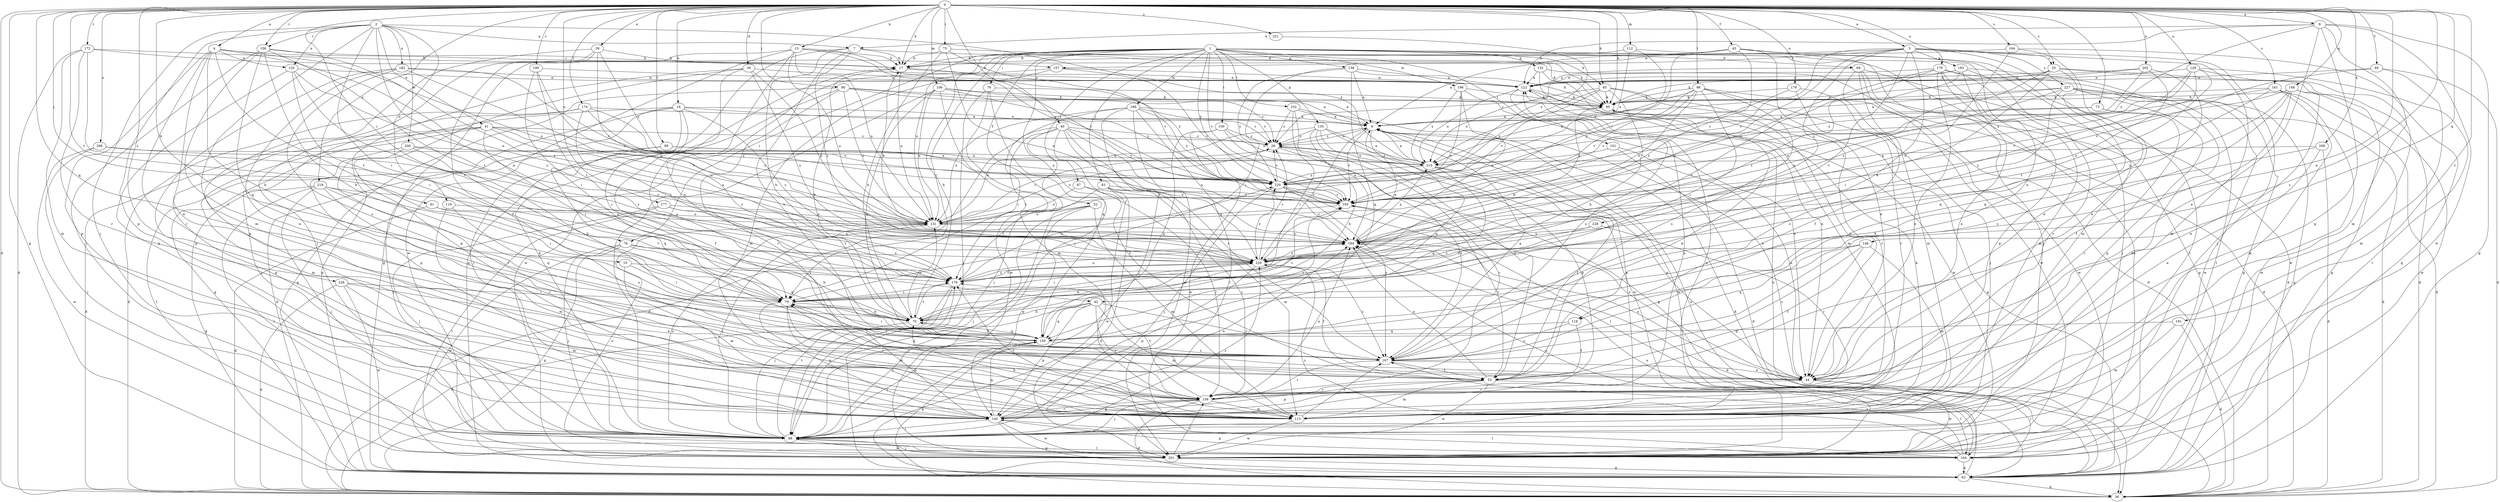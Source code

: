 strict digraph  {
0;
1;
2;
3;
4;
6;
7;
8;
10;
13;
16;
17;
25;
26;
30;
36;
39;
40;
41;
42;
44;
45;
49;
52;
53;
62;
65;
69;
70;
73;
75;
76;
78;
79;
80;
81;
83;
87;
88;
95;
98;
99;
100;
101;
102;
104;
106;
112;
113;
118;
119;
120;
122;
128;
131;
132;
135;
138;
140;
146;
148;
150;
156;
157;
158;
161;
164;
167;
172;
174;
176;
177;
178;
179;
182;
183;
184;
190;
191;
193;
196;
199;
200;
201;
202;
206;
208;
210;
218;
220;
221;
226;
227;
228;
229;
0 -> 3  [label=a];
0 -> 4  [label=a];
0 -> 6  [label=a];
0 -> 10  [label=b];
0 -> 13  [label=b];
0 -> 16  [label=b];
0 -> 17  [label=b];
0 -> 25  [label=c];
0 -> 30  [label=d];
0 -> 36  [label=d];
0 -> 39  [label=e];
0 -> 40  [label=e];
0 -> 45  [label=f];
0 -> 49  [label=f];
0 -> 62  [label=g];
0 -> 65  [label=h];
0 -> 73  [label=i];
0 -> 75  [label=i];
0 -> 76  [label=i];
0 -> 80  [label=j];
0 -> 81  [label=j];
0 -> 95  [label=k];
0 -> 98  [label=l];
0 -> 99  [label=l];
0 -> 106  [label=m];
0 -> 112  [label=m];
0 -> 118  [label=n];
0 -> 128  [label=o];
0 -> 146  [label=q];
0 -> 148  [label=q];
0 -> 150  [label=q];
0 -> 156  [label=r];
0 -> 161  [label=s];
0 -> 164  [label=s];
0 -> 167  [label=s];
0 -> 172  [label=t];
0 -> 174  [label=t];
0 -> 176  [label=t];
0 -> 177  [label=u];
0 -> 178  [label=u];
0 -> 179  [label=u];
0 -> 190  [label=v];
0 -> 191  [label=v];
0 -> 202  [label=x];
0 -> 206  [label=x];
0 -> 208  [label=x];
0 -> 218  [label=y];
0 -> 221  [label=z];
0 -> 226  [label=z];
1 -> 52  [label=f];
1 -> 65  [label=h];
1 -> 69  [label=h];
1 -> 70  [label=h];
1 -> 76  [label=i];
1 -> 78  [label=i];
1 -> 79  [label=i];
1 -> 83  [label=j];
1 -> 87  [label=j];
1 -> 88  [label=j];
1 -> 100  [label=l];
1 -> 101  [label=l];
1 -> 102  [label=l];
1 -> 104  [label=l];
1 -> 118  [label=n];
1 -> 131  [label=o];
1 -> 132  [label=p];
1 -> 135  [label=p];
1 -> 138  [label=p];
1 -> 193  [label=v];
1 -> 196  [label=w];
1 -> 199  [label=w];
1 -> 220  [label=y];
2 -> 7  [label=a];
2 -> 41  [label=e];
2 -> 42  [label=e];
2 -> 79  [label=i];
2 -> 88  [label=j];
2 -> 113  [label=m];
2 -> 119  [label=n];
2 -> 120  [label=n];
2 -> 140  [label=p];
2 -> 156  [label=r];
2 -> 182  [label=u];
2 -> 200  [label=w];
2 -> 210  [label=x];
3 -> 17  [label=b];
3 -> 25  [label=c];
3 -> 42  [label=e];
3 -> 44  [label=e];
3 -> 88  [label=j];
3 -> 113  [label=m];
3 -> 157  [label=r];
3 -> 176  [label=t];
3 -> 183  [label=u];
3 -> 193  [label=v];
3 -> 227  [label=z];
3 -> 228  [label=z];
3 -> 229  [label=z];
4 -> 44  [label=e];
4 -> 70  [label=h];
4 -> 79  [label=i];
4 -> 120  [label=n];
4 -> 131  [label=o];
4 -> 140  [label=p];
4 -> 157  [label=r];
4 -> 158  [label=r];
4 -> 184  [label=u];
6 -> 7  [label=a];
6 -> 44  [label=e];
6 -> 62  [label=g];
6 -> 113  [label=m];
6 -> 122  [label=n];
6 -> 140  [label=p];
6 -> 201  [label=w];
6 -> 220  [label=y];
7 -> 17  [label=b];
7 -> 62  [label=g];
7 -> 70  [label=h];
7 -> 95  [label=k];
7 -> 167  [label=s];
7 -> 229  [label=z];
8 -> 26  [label=c];
8 -> 36  [label=d];
8 -> 150  [label=q];
8 -> 193  [label=v];
8 -> 201  [label=w];
8 -> 229  [label=z];
10 -> 79  [label=i];
10 -> 113  [label=m];
10 -> 176  [label=t];
13 -> 17  [label=b];
13 -> 62  [label=g];
13 -> 131  [label=o];
13 -> 150  [label=q];
13 -> 184  [label=u];
13 -> 193  [label=v];
13 -> 201  [label=w];
13 -> 220  [label=y];
16 -> 8  [label=a];
16 -> 26  [label=c];
16 -> 36  [label=d];
16 -> 53  [label=f];
16 -> 62  [label=g];
16 -> 79  [label=i];
16 -> 140  [label=p];
16 -> 229  [label=z];
17 -> 122  [label=n];
17 -> 131  [label=o];
17 -> 220  [label=y];
25 -> 36  [label=d];
25 -> 62  [label=g];
25 -> 79  [label=i];
25 -> 95  [label=k];
25 -> 122  [label=n];
25 -> 150  [label=q];
25 -> 184  [label=u];
26 -> 8  [label=a];
26 -> 131  [label=o];
26 -> 158  [label=r];
26 -> 167  [label=s];
26 -> 210  [label=x];
30 -> 62  [label=g];
30 -> 122  [label=n];
30 -> 140  [label=p];
30 -> 167  [label=s];
30 -> 184  [label=u];
30 -> 229  [label=z];
39 -> 17  [label=b];
39 -> 53  [label=f];
39 -> 88  [label=j];
39 -> 140  [label=p];
39 -> 176  [label=t];
39 -> 220  [label=y];
40 -> 26  [label=c];
40 -> 36  [label=d];
40 -> 53  [label=f];
40 -> 88  [label=j];
40 -> 167  [label=s];
40 -> 176  [label=t];
40 -> 184  [label=u];
40 -> 220  [label=y];
40 -> 229  [label=z];
41 -> 26  [label=c];
41 -> 36  [label=d];
41 -> 79  [label=i];
41 -> 113  [label=m];
41 -> 131  [label=o];
41 -> 140  [label=p];
41 -> 184  [label=u];
41 -> 220  [label=y];
42 -> 70  [label=h];
42 -> 88  [label=j];
42 -> 113  [label=m];
42 -> 140  [label=p];
42 -> 150  [label=q];
42 -> 158  [label=r];
42 -> 167  [label=s];
44 -> 104  [label=l];
44 -> 158  [label=r];
44 -> 184  [label=u];
44 -> 193  [label=v];
44 -> 201  [label=w];
45 -> 8  [label=a];
45 -> 17  [label=b];
45 -> 44  [label=e];
45 -> 88  [label=j];
45 -> 104  [label=l];
45 -> 193  [label=v];
45 -> 229  [label=z];
49 -> 36  [label=d];
49 -> 113  [label=m];
49 -> 122  [label=n];
49 -> 193  [label=v];
52 -> 62  [label=g];
52 -> 88  [label=j];
52 -> 113  [label=m];
52 -> 131  [label=o];
52 -> 140  [label=p];
53 -> 95  [label=k];
53 -> 104  [label=l];
53 -> 113  [label=m];
53 -> 140  [label=p];
53 -> 158  [label=r];
53 -> 184  [label=u];
53 -> 193  [label=v];
53 -> 201  [label=w];
62 -> 8  [label=a];
62 -> 36  [label=d];
62 -> 122  [label=n];
62 -> 184  [label=u];
65 -> 44  [label=e];
65 -> 70  [label=h];
65 -> 95  [label=k];
65 -> 158  [label=r];
65 -> 193  [label=v];
65 -> 210  [label=x];
65 -> 220  [label=y];
69 -> 36  [label=d];
69 -> 53  [label=f];
69 -> 62  [label=g];
69 -> 113  [label=m];
69 -> 122  [label=n];
69 -> 201  [label=w];
70 -> 17  [label=b];
70 -> 131  [label=o];
70 -> 140  [label=p];
70 -> 150  [label=q];
70 -> 176  [label=t];
70 -> 193  [label=v];
73 -> 8  [label=a];
73 -> 26  [label=c];
73 -> 36  [label=d];
73 -> 158  [label=r];
75 -> 17  [label=b];
75 -> 70  [label=h];
75 -> 95  [label=k];
75 -> 184  [label=u];
75 -> 193  [label=v];
76 -> 62  [label=g];
76 -> 70  [label=h];
76 -> 88  [label=j];
76 -> 150  [label=q];
76 -> 201  [label=w];
76 -> 229  [label=z];
78 -> 88  [label=j];
78 -> 95  [label=k];
78 -> 150  [label=q];
78 -> 201  [label=w];
79 -> 70  [label=h];
79 -> 113  [label=m];
79 -> 140  [label=p];
79 -> 158  [label=r];
80 -> 8  [label=a];
80 -> 26  [label=c];
80 -> 62  [label=g];
80 -> 88  [label=j];
80 -> 95  [label=k];
80 -> 131  [label=o];
80 -> 158  [label=r];
81 -> 36  [label=d];
81 -> 131  [label=o];
81 -> 176  [label=t];
83 -> 36  [label=d];
83 -> 113  [label=m];
83 -> 158  [label=r];
83 -> 176  [label=t];
83 -> 193  [label=v];
83 -> 201  [label=w];
87 -> 131  [label=o];
87 -> 158  [label=r];
87 -> 193  [label=v];
88 -> 17  [label=b];
88 -> 104  [label=l];
88 -> 122  [label=n];
88 -> 131  [label=o];
88 -> 176  [label=t];
88 -> 201  [label=w];
88 -> 229  [label=z];
95 -> 8  [label=a];
95 -> 62  [label=g];
98 -> 36  [label=d];
98 -> 79  [label=i];
98 -> 88  [label=j];
98 -> 95  [label=k];
98 -> 131  [label=o];
98 -> 167  [label=s];
98 -> 193  [label=v];
98 -> 210  [label=x];
98 -> 220  [label=y];
99 -> 88  [label=j];
99 -> 150  [label=q];
99 -> 210  [label=x];
99 -> 220  [label=y];
100 -> 26  [label=c];
100 -> 62  [label=g];
100 -> 150  [label=q];
100 -> 201  [label=w];
100 -> 210  [label=x];
101 -> 36  [label=d];
101 -> 44  [label=e];
101 -> 210  [label=x];
102 -> 8  [label=a];
102 -> 26  [label=c];
102 -> 44  [label=e];
102 -> 79  [label=i];
102 -> 184  [label=u];
104 -> 62  [label=g];
104 -> 140  [label=p];
104 -> 167  [label=s];
104 -> 184  [label=u];
104 -> 229  [label=z];
106 -> 8  [label=a];
106 -> 88  [label=j];
106 -> 95  [label=k];
106 -> 113  [label=m];
106 -> 131  [label=o];
106 -> 150  [label=q];
106 -> 220  [label=y];
112 -> 17  [label=b];
112 -> 113  [label=m];
112 -> 210  [label=x];
112 -> 220  [label=y];
113 -> 8  [label=a];
113 -> 70  [label=h];
113 -> 95  [label=k];
113 -> 167  [label=s];
113 -> 176  [label=t];
113 -> 201  [label=w];
118 -> 53  [label=f];
118 -> 150  [label=q];
118 -> 167  [label=s];
119 -> 113  [label=m];
119 -> 131  [label=o];
119 -> 167  [label=s];
120 -> 79  [label=i];
120 -> 122  [label=n];
120 -> 140  [label=p];
120 -> 176  [label=t];
120 -> 229  [label=z];
122 -> 95  [label=k];
122 -> 167  [label=s];
122 -> 201  [label=w];
122 -> 210  [label=x];
128 -> 104  [label=l];
128 -> 122  [label=n];
128 -> 176  [label=t];
128 -> 184  [label=u];
128 -> 193  [label=v];
128 -> 201  [label=w];
128 -> 229  [label=z];
131 -> 26  [label=c];
131 -> 88  [label=j];
131 -> 184  [label=u];
132 -> 36  [label=d];
132 -> 44  [label=e];
132 -> 113  [label=m];
132 -> 122  [label=n];
135 -> 26  [label=c];
135 -> 53  [label=f];
135 -> 70  [label=h];
135 -> 131  [label=o];
135 -> 140  [label=p];
135 -> 201  [label=w];
135 -> 210  [label=x];
138 -> 8  [label=a];
138 -> 79  [label=i];
138 -> 95  [label=k];
138 -> 122  [label=n];
138 -> 150  [label=q];
138 -> 220  [label=y];
140 -> 62  [label=g];
140 -> 88  [label=j];
140 -> 104  [label=l];
140 -> 122  [label=n];
140 -> 150  [label=q];
140 -> 158  [label=r];
140 -> 184  [label=u];
140 -> 201  [label=w];
146 -> 53  [label=f];
146 -> 113  [label=m];
146 -> 150  [label=q];
146 -> 167  [label=s];
146 -> 229  [label=z];
148 -> 44  [label=e];
148 -> 53  [label=f];
148 -> 95  [label=k];
148 -> 167  [label=s];
148 -> 184  [label=u];
148 -> 193  [label=v];
148 -> 201  [label=w];
150 -> 62  [label=g];
150 -> 70  [label=h];
150 -> 79  [label=i];
150 -> 88  [label=j];
150 -> 167  [label=s];
150 -> 193  [label=v];
156 -> 17  [label=b];
156 -> 70  [label=h];
156 -> 88  [label=j];
156 -> 150  [label=q];
156 -> 167  [label=s];
156 -> 176  [label=t];
156 -> 229  [label=z];
157 -> 113  [label=m];
157 -> 122  [label=n];
157 -> 193  [label=v];
157 -> 201  [label=w];
158 -> 36  [label=d];
158 -> 79  [label=i];
158 -> 88  [label=j];
158 -> 113  [label=m];
158 -> 140  [label=p];
158 -> 176  [label=t];
158 -> 184  [label=u];
161 -> 36  [label=d];
161 -> 95  [label=k];
161 -> 113  [label=m];
161 -> 201  [label=w];
161 -> 210  [label=x];
161 -> 229  [label=z];
164 -> 17  [label=b];
164 -> 44  [label=e];
164 -> 62  [label=g];
164 -> 229  [label=z];
167 -> 8  [label=a];
167 -> 44  [label=e];
167 -> 53  [label=f];
167 -> 79  [label=i];
167 -> 158  [label=r];
172 -> 17  [label=b];
172 -> 36  [label=d];
172 -> 113  [label=m];
172 -> 122  [label=n];
172 -> 158  [label=r];
172 -> 176  [label=t];
174 -> 8  [label=a];
174 -> 36  [label=d];
174 -> 88  [label=j];
174 -> 131  [label=o];
174 -> 176  [label=t];
174 -> 193  [label=v];
176 -> 36  [label=d];
176 -> 79  [label=i];
176 -> 88  [label=j];
176 -> 95  [label=k];
176 -> 184  [label=u];
176 -> 220  [label=y];
176 -> 229  [label=z];
177 -> 88  [label=j];
177 -> 104  [label=l];
177 -> 131  [label=o];
177 -> 176  [label=t];
177 -> 229  [label=z];
178 -> 95  [label=k];
178 -> 158  [label=r];
178 -> 193  [label=v];
178 -> 201  [label=w];
179 -> 44  [label=e];
179 -> 88  [label=j];
179 -> 104  [label=l];
179 -> 113  [label=m];
179 -> 122  [label=n];
179 -> 140  [label=p];
179 -> 176  [label=t];
179 -> 193  [label=v];
182 -> 44  [label=e];
182 -> 122  [label=n];
182 -> 140  [label=p];
182 -> 167  [label=s];
182 -> 184  [label=u];
182 -> 193  [label=v];
183 -> 26  [label=c];
183 -> 44  [label=e];
183 -> 62  [label=g];
183 -> 122  [label=n];
183 -> 158  [label=r];
183 -> 229  [label=z];
184 -> 17  [label=b];
184 -> 36  [label=d];
184 -> 210  [label=x];
184 -> 229  [label=z];
190 -> 79  [label=i];
190 -> 122  [label=n];
190 -> 131  [label=o];
190 -> 176  [label=t];
191 -> 36  [label=d];
191 -> 113  [label=m];
191 -> 150  [label=q];
193 -> 131  [label=o];
196 -> 44  [label=e];
196 -> 95  [label=k];
196 -> 131  [label=o];
196 -> 184  [label=u];
196 -> 210  [label=x];
199 -> 8  [label=a];
199 -> 26  [label=c];
199 -> 79  [label=i];
199 -> 88  [label=j];
199 -> 104  [label=l];
199 -> 131  [label=o];
199 -> 201  [label=w];
199 -> 220  [label=y];
200 -> 53  [label=f];
200 -> 70  [label=h];
200 -> 104  [label=l];
200 -> 210  [label=x];
200 -> 229  [label=z];
201 -> 62  [label=g];
201 -> 88  [label=j];
201 -> 131  [label=o];
201 -> 158  [label=r];
202 -> 8  [label=a];
202 -> 122  [label=n];
202 -> 150  [label=q];
202 -> 184  [label=u];
202 -> 220  [label=y];
206 -> 88  [label=j];
206 -> 201  [label=w];
206 -> 210  [label=x];
206 -> 229  [label=z];
208 -> 36  [label=d];
208 -> 44  [label=e];
208 -> 70  [label=h];
208 -> 210  [label=x];
210 -> 8  [label=a];
210 -> 26  [label=c];
210 -> 44  [label=e];
210 -> 53  [label=f];
210 -> 150  [label=q];
210 -> 220  [label=y];
218 -> 62  [label=g];
218 -> 79  [label=i];
218 -> 88  [label=j];
218 -> 104  [label=l];
218 -> 150  [label=q];
218 -> 158  [label=r];
218 -> 193  [label=v];
220 -> 26  [label=c];
220 -> 88  [label=j];
220 -> 104  [label=l];
220 -> 167  [label=s];
220 -> 184  [label=u];
220 -> 193  [label=v];
221 -> 220  [label=y];
226 -> 36  [label=d];
226 -> 44  [label=e];
226 -> 79  [label=i];
226 -> 113  [label=m];
226 -> 201  [label=w];
227 -> 8  [label=a];
227 -> 62  [label=g];
227 -> 95  [label=k];
227 -> 113  [label=m];
227 -> 140  [label=p];
227 -> 167  [label=s];
227 -> 184  [label=u];
227 -> 201  [label=w];
228 -> 158  [label=r];
228 -> 176  [label=t];
228 -> 184  [label=u];
229 -> 8  [label=a];
229 -> 26  [label=c];
229 -> 53  [label=f];
229 -> 70  [label=h];
229 -> 79  [label=i];
229 -> 140  [label=p];
229 -> 167  [label=s];
229 -> 176  [label=t];
229 -> 220  [label=y];
}
